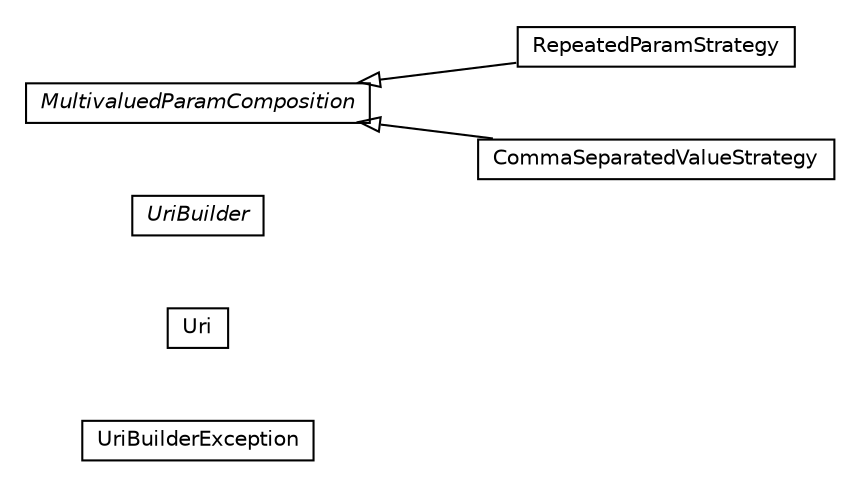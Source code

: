 #!/usr/local/bin/dot
#
# Class diagram 
# Generated by UMLGraph version R5_6-24-gf6e263 (http://www.umlgraph.org/)
#

digraph G {
	edge [fontname="Helvetica",fontsize=10,labelfontname="Helvetica",labelfontsize=10];
	node [fontname="Helvetica",fontsize=10,shape=plaintext];
	nodesep=0.25;
	ranksep=0.5;
	rankdir=LR;
	// org.turbogwt.net.shared.UriBuilderException
	c695 [label=<<table title="org.turbogwt.net.shared.UriBuilderException" border="0" cellborder="1" cellspacing="0" cellpadding="2" port="p" href="./UriBuilderException.html">
		<tr><td><table border="0" cellspacing="0" cellpadding="1">
<tr><td align="center" balign="center"> UriBuilderException </td></tr>
		</table></td></tr>
		</table>>, URL="./UriBuilderException.html", fontname="Helvetica", fontcolor="black", fontsize=10.0];
	// org.turbogwt.net.shared.Uri
	c696 [label=<<table title="org.turbogwt.net.shared.Uri" border="0" cellborder="1" cellspacing="0" cellpadding="2" port="p" href="./Uri.html">
		<tr><td><table border="0" cellspacing="0" cellpadding="1">
<tr><td align="center" balign="center"> Uri </td></tr>
		</table></td></tr>
		</table>>, URL="./Uri.html", fontname="Helvetica", fontcolor="black", fontsize=10.0];
	// org.turbogwt.net.shared.UriBuilder
	c697 [label=<<table title="org.turbogwt.net.shared.UriBuilder" border="0" cellborder="1" cellspacing="0" cellpadding="2" port="p" href="./UriBuilder.html">
		<tr><td><table border="0" cellspacing="0" cellpadding="1">
<tr><td align="center" balign="center"><font face="Helvetica-Oblique"> UriBuilder </font></td></tr>
		</table></td></tr>
		</table>>, URL="./UriBuilder.html", fontname="Helvetica", fontcolor="black", fontsize=10.0];
	// org.turbogwt.net.shared.MultivaluedParamComposition
	c698 [label=<<table title="org.turbogwt.net.shared.MultivaluedParamComposition" border="0" cellborder="1" cellspacing="0" cellpadding="2" port="p" href="./MultivaluedParamComposition.html">
		<tr><td><table border="0" cellspacing="0" cellpadding="1">
<tr><td align="center" balign="center"><font face="Helvetica-Oblique"> MultivaluedParamComposition </font></td></tr>
		</table></td></tr>
		</table>>, URL="./MultivaluedParamComposition.html", fontname="Helvetica", fontcolor="black", fontsize=10.0];
	// org.turbogwt.net.shared.MultivaluedParamComposition.RepeatedParamStrategy
	c699 [label=<<table title="org.turbogwt.net.shared.MultivaluedParamComposition.RepeatedParamStrategy" border="0" cellborder="1" cellspacing="0" cellpadding="2" port="p" href="./MultivaluedParamComposition.RepeatedParamStrategy.html">
		<tr><td><table border="0" cellspacing="0" cellpadding="1">
<tr><td align="center" balign="center"> RepeatedParamStrategy </td></tr>
		</table></td></tr>
		</table>>, URL="./MultivaluedParamComposition.RepeatedParamStrategy.html", fontname="Helvetica", fontcolor="black", fontsize=10.0];
	// org.turbogwt.net.shared.MultivaluedParamComposition.CommaSeparatedValueStrategy
	c700 [label=<<table title="org.turbogwt.net.shared.MultivaluedParamComposition.CommaSeparatedValueStrategy" border="0" cellborder="1" cellspacing="0" cellpadding="2" port="p" href="./MultivaluedParamComposition.CommaSeparatedValueStrategy.html">
		<tr><td><table border="0" cellspacing="0" cellpadding="1">
<tr><td align="center" balign="center"> CommaSeparatedValueStrategy </td></tr>
		</table></td></tr>
		</table>>, URL="./MultivaluedParamComposition.CommaSeparatedValueStrategy.html", fontname="Helvetica", fontcolor="black", fontsize=10.0];
	//org.turbogwt.net.shared.MultivaluedParamComposition.RepeatedParamStrategy extends org.turbogwt.net.shared.MultivaluedParamComposition
	c698:p -> c699:p [dir=back,arrowtail=empty];
	//org.turbogwt.net.shared.MultivaluedParamComposition.CommaSeparatedValueStrategy extends org.turbogwt.net.shared.MultivaluedParamComposition
	c698:p -> c700:p [dir=back,arrowtail=empty];
}

